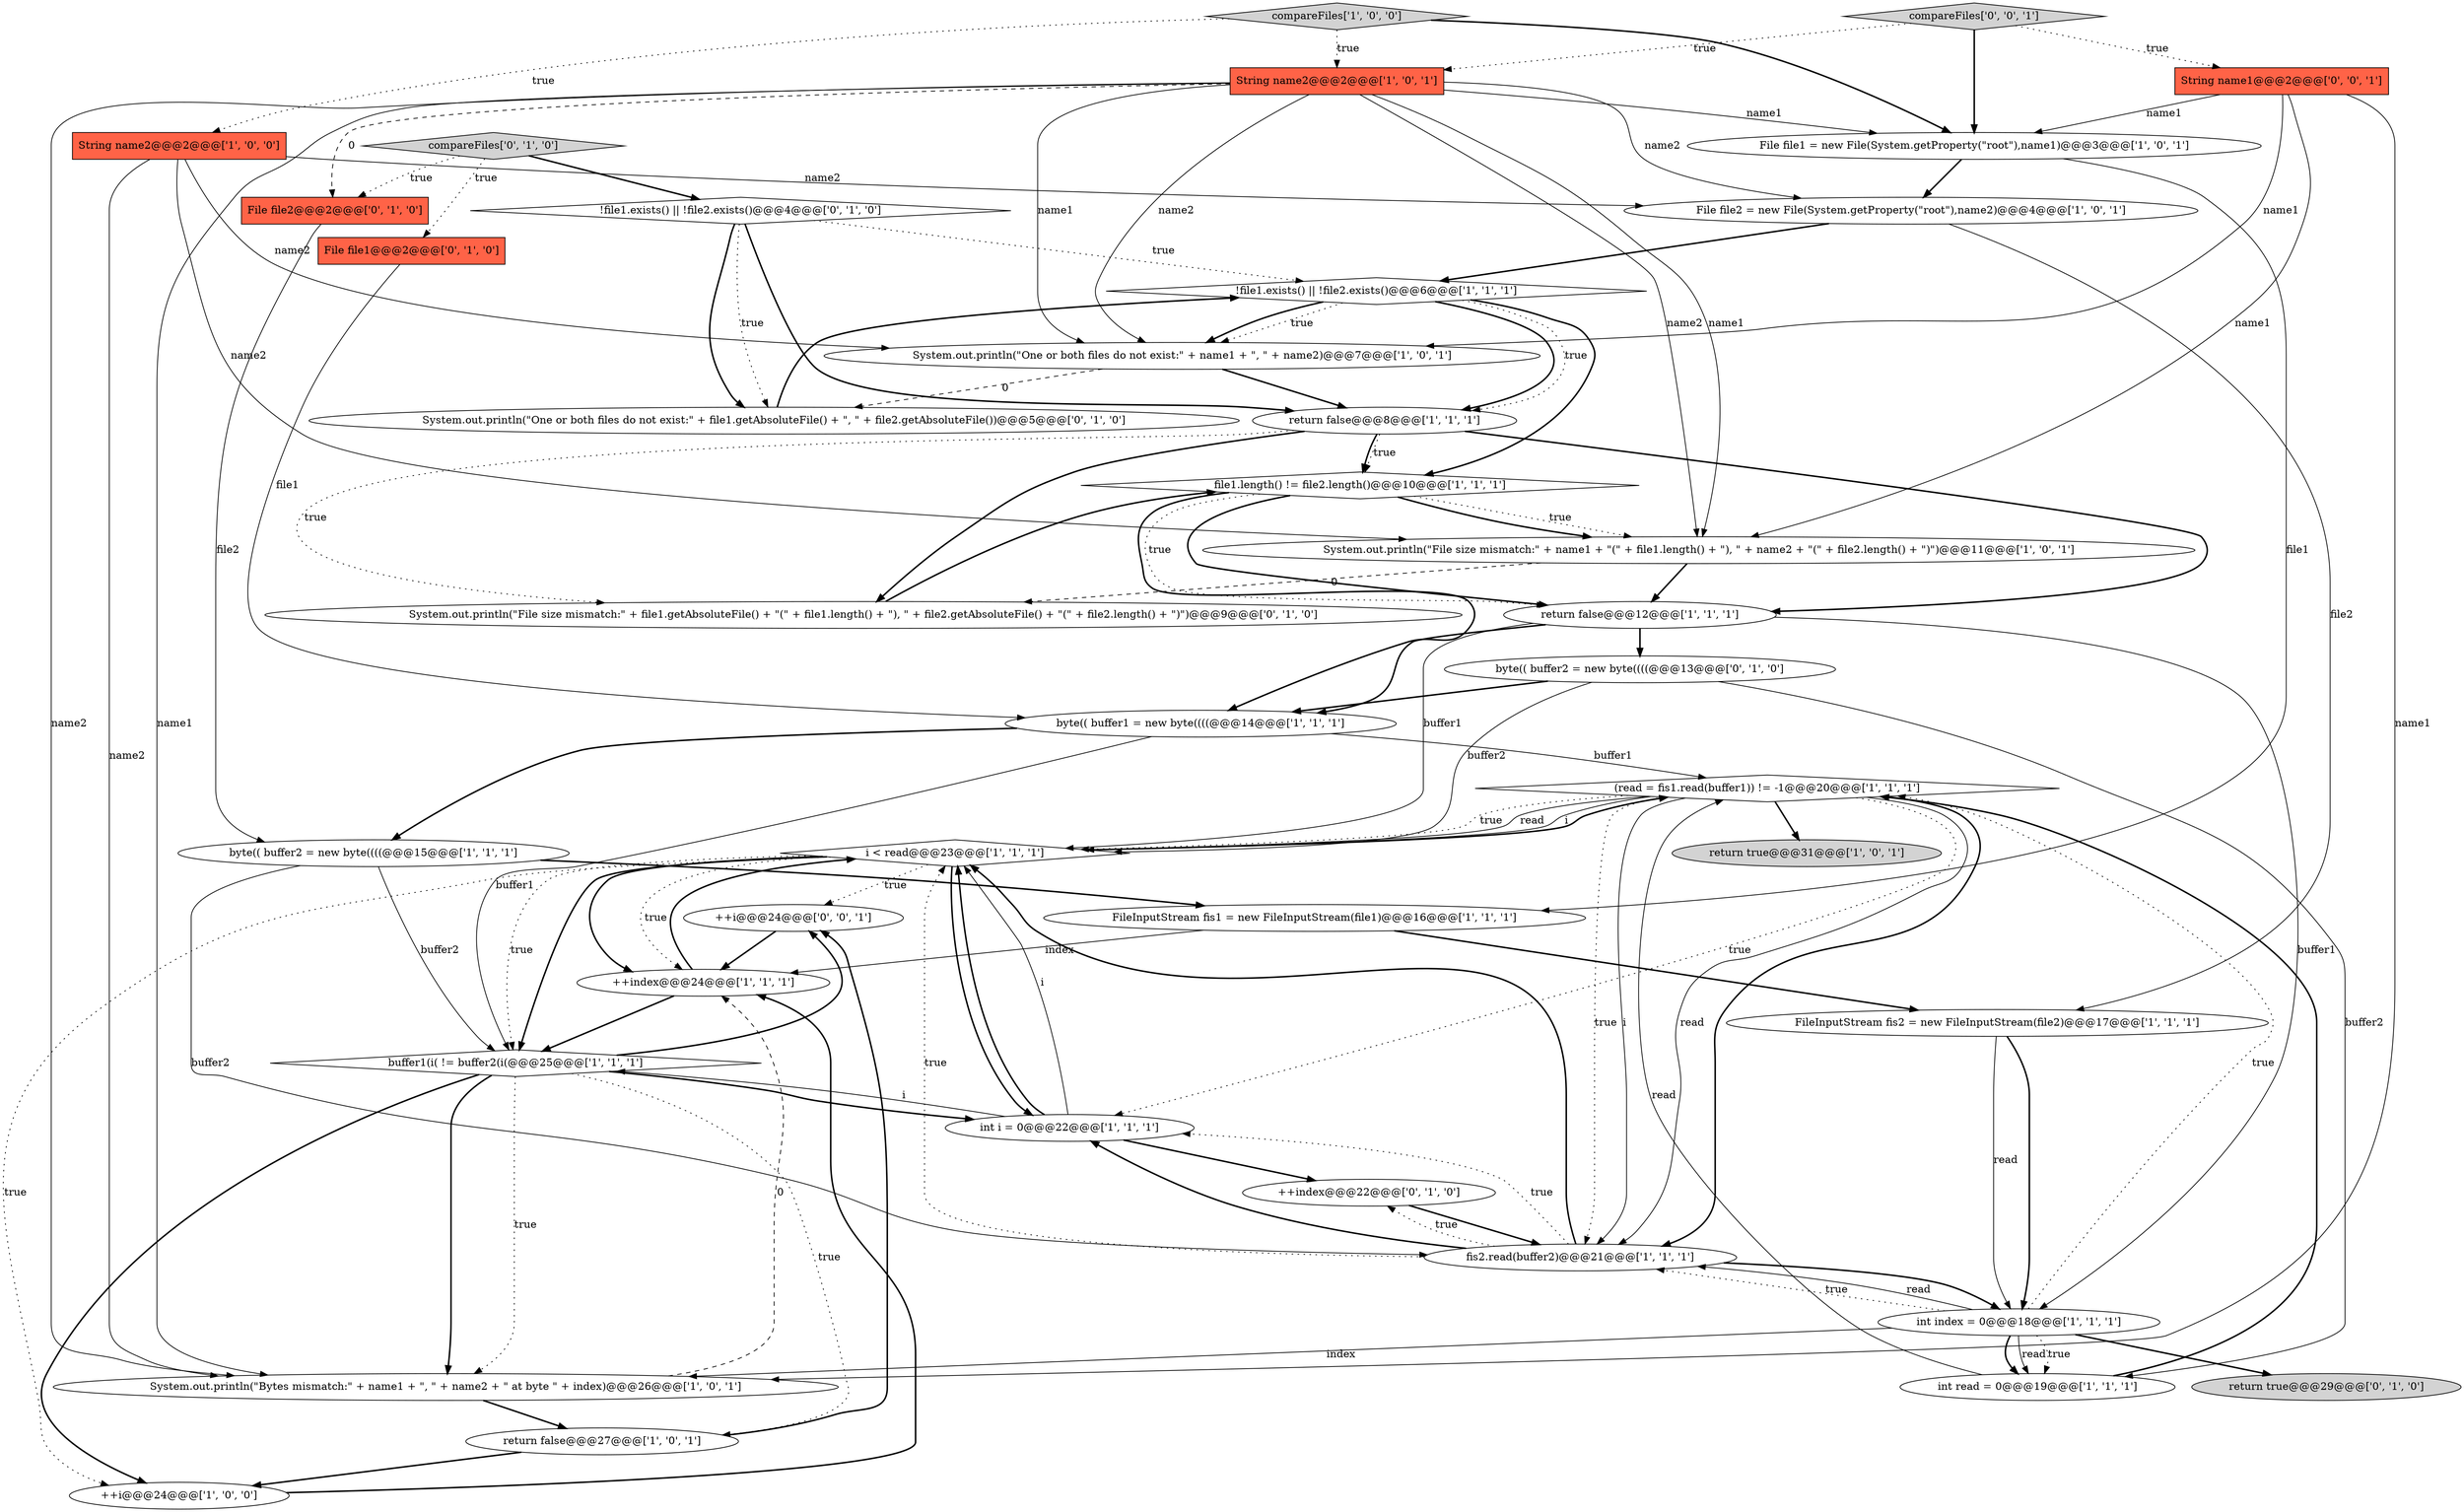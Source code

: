 digraph {
0 [style = filled, label = "return true@@@31@@@['1', '0', '1']", fillcolor = lightgray, shape = ellipse image = "AAA0AAABBB1BBB"];
13 [style = filled, label = "File file2 = new File(System.getProperty(\"root\"),name2)@@@4@@@['1', '0', '1']", fillcolor = white, shape = ellipse image = "AAA0AAABBB1BBB"];
38 [style = filled, label = "++i@@@24@@@['0', '0', '1']", fillcolor = white, shape = ellipse image = "AAA0AAABBB3BBB"];
28 [style = filled, label = "++index@@@22@@@['0', '1', '0']", fillcolor = white, shape = ellipse image = "AAA0AAABBB2BBB"];
19 [style = filled, label = "return false@@@27@@@['1', '0', '1']", fillcolor = white, shape = ellipse image = "AAA0AAABBB1BBB"];
27 [style = filled, label = "!file1.exists() || !file2.exists()@@@4@@@['0', '1', '0']", fillcolor = white, shape = diamond image = "AAA0AAABBB2BBB"];
30 [style = filled, label = "return true@@@29@@@['0', '1', '0']", fillcolor = lightgray, shape = ellipse image = "AAA0AAABBB2BBB"];
18 [style = filled, label = "++index@@@24@@@['1', '1', '1']", fillcolor = white, shape = ellipse image = "AAA0AAABBB1BBB"];
12 [style = filled, label = "byte(( buffer2 = new byte((((@@@15@@@['1', '1', '1']", fillcolor = white, shape = ellipse image = "AAA0AAABBB1BBB"];
32 [style = filled, label = "byte(( buffer2 = new byte((((@@@13@@@['0', '1', '0']", fillcolor = white, shape = ellipse image = "AAA0AAABBB2BBB"];
34 [style = filled, label = "File file2@@@2@@@['0', '1', '0']", fillcolor = tomato, shape = box image = "AAA1AAABBB2BBB"];
29 [style = filled, label = "compareFiles['0', '1', '0']", fillcolor = lightgray, shape = diamond image = "AAA0AAABBB2BBB"];
35 [style = filled, label = "System.out.println(\"One or both files do not exist:\" + file1.getAbsoluteFile() + \", \" + file2.getAbsoluteFile())@@@5@@@['0', '1', '0']", fillcolor = white, shape = ellipse image = "AAA1AAABBB2BBB"];
6 [style = filled, label = "i < read@@@23@@@['1', '1', '1']", fillcolor = white, shape = diamond image = "AAA0AAABBB1BBB"];
21 [style = filled, label = "fis2.read(buffer2)@@@21@@@['1', '1', '1']", fillcolor = white, shape = ellipse image = "AAA0AAABBB1BBB"];
2 [style = filled, label = "String name2@@@2@@@['1', '0', '0']", fillcolor = tomato, shape = box image = "AAA0AAABBB1BBB"];
5 [style = filled, label = "int i = 0@@@22@@@['1', '1', '1']", fillcolor = white, shape = ellipse image = "AAA0AAABBB1BBB"];
3 [style = filled, label = "compareFiles['1', '0', '0']", fillcolor = lightgray, shape = diamond image = "AAA0AAABBB1BBB"];
10 [style = filled, label = "byte(( buffer1 = new byte((((@@@14@@@['1', '1', '1']", fillcolor = white, shape = ellipse image = "AAA0AAABBB1BBB"];
14 [style = filled, label = "file1.length() != file2.length()@@@10@@@['1', '1', '1']", fillcolor = white, shape = diamond image = "AAA0AAABBB1BBB"];
16 [style = filled, label = "System.out.println(\"One or both files do not exist:\" + name1 + \", \" + name2)@@@7@@@['1', '0', '1']", fillcolor = white, shape = ellipse image = "AAA0AAABBB1BBB"];
17 [style = filled, label = "buffer1(i( != buffer2(i(@@@25@@@['1', '1', '1']", fillcolor = white, shape = diamond image = "AAA0AAABBB1BBB"];
9 [style = filled, label = "return false@@@8@@@['1', '1', '1']", fillcolor = white, shape = ellipse image = "AAA0AAABBB1BBB"];
24 [style = filled, label = "int read = 0@@@19@@@['1', '1', '1']", fillcolor = white, shape = ellipse image = "AAA0AAABBB1BBB"];
31 [style = filled, label = "File file1@@@2@@@['0', '1', '0']", fillcolor = tomato, shape = box image = "AAA0AAABBB2BBB"];
15 [style = filled, label = "(read = fis1.read(buffer1)) != -1@@@20@@@['1', '1', '1']", fillcolor = white, shape = diamond image = "AAA0AAABBB1BBB"];
11 [style = filled, label = "FileInputStream fis1 = new FileInputStream(file1)@@@16@@@['1', '1', '1']", fillcolor = white, shape = ellipse image = "AAA0AAABBB1BBB"];
20 [style = filled, label = "return false@@@12@@@['1', '1', '1']", fillcolor = white, shape = ellipse image = "AAA0AAABBB1BBB"];
25 [style = filled, label = "String name2@@@2@@@['1', '0', '1']", fillcolor = tomato, shape = box image = "AAA0AAABBB1BBB"];
26 [style = filled, label = "int index = 0@@@18@@@['1', '1', '1']", fillcolor = white, shape = ellipse image = "AAA0AAABBB1BBB"];
22 [style = filled, label = "System.out.println(\"File size mismatch:\" + name1 + \"(\" + file1.length() + \"), \" + name2 + \"(\" + file2.length() + \")\")@@@11@@@['1', '0', '1']", fillcolor = white, shape = ellipse image = "AAA0AAABBB1BBB"];
8 [style = filled, label = "File file1 = new File(System.getProperty(\"root\"),name1)@@@3@@@['1', '0', '1']", fillcolor = white, shape = ellipse image = "AAA0AAABBB1BBB"];
36 [style = filled, label = "compareFiles['0', '0', '1']", fillcolor = lightgray, shape = diamond image = "AAA0AAABBB3BBB"];
4 [style = filled, label = "++i@@@24@@@['1', '0', '0']", fillcolor = white, shape = ellipse image = "AAA0AAABBB1BBB"];
33 [style = filled, label = "System.out.println(\"File size mismatch:\" + file1.getAbsoluteFile() + \"(\" + file1.length() + \"), \" + file2.getAbsoluteFile() + \"(\" + file2.length() + \")\")@@@9@@@['0', '1', '0']", fillcolor = white, shape = ellipse image = "AAA1AAABBB2BBB"];
1 [style = filled, label = "!file1.exists() || !file2.exists()@@@6@@@['1', '1', '1']", fillcolor = white, shape = diamond image = "AAA0AAABBB1BBB"];
7 [style = filled, label = "FileInputStream fis2 = new FileInputStream(file2)@@@17@@@['1', '1', '1']", fillcolor = white, shape = ellipse image = "AAA0AAABBB1BBB"];
23 [style = filled, label = "System.out.println(\"Bytes mismatch:\" + name1 + \", \" + name2 + \" at byte \" + index)@@@26@@@['1', '0', '1']", fillcolor = white, shape = ellipse image = "AAA0AAABBB1BBB"];
37 [style = filled, label = "String name1@@@2@@@['0', '0', '1']", fillcolor = tomato, shape = box image = "AAA0AAABBB3BBB"];
28->21 [style = bold, label=""];
26->15 [style = dotted, label="true"];
32->24 [style = solid, label="buffer2"];
20->10 [style = bold, label=""];
6->38 [style = dotted, label="true"];
19->38 [style = bold, label=""];
22->20 [style = bold, label=""];
20->26 [style = solid, label="buffer1"];
21->5 [style = dotted, label="true"];
34->12 [style = solid, label="file2"];
17->4 [style = bold, label=""];
12->17 [style = solid, label="buffer2"];
6->4 [style = dotted, label="true"];
15->0 [style = bold, label=""];
21->26 [style = bold, label=""];
2->23 [style = solid, label="name2"];
36->8 [style = bold, label=""];
6->5 [style = bold, label=""];
9->14 [style = bold, label=""];
17->23 [style = bold, label=""];
29->31 [style = dotted, label="true"];
13->1 [style = bold, label=""];
5->28 [style = bold, label=""];
14->10 [style = bold, label=""];
12->21 [style = solid, label="buffer2"];
5->6 [style = bold, label=""];
37->22 [style = solid, label="name1"];
1->16 [style = dotted, label="true"];
26->24 [style = bold, label=""];
32->6 [style = solid, label="buffer2"];
23->18 [style = dashed, label="0"];
26->24 [style = solid, label="read"];
37->16 [style = solid, label="name1"];
24->15 [style = solid, label="read"];
1->9 [style = bold, label=""];
15->21 [style = solid, label="read"];
26->21 [style = dotted, label="true"];
11->18 [style = solid, label="index"];
6->15 [style = bold, label=""];
1->9 [style = dotted, label="true"];
2->22 [style = solid, label="name2"];
38->18 [style = bold, label=""];
9->20 [style = bold, label=""];
20->32 [style = bold, label=""];
5->6 [style = solid, label="i"];
25->23 [style = solid, label="name1"];
15->21 [style = bold, label=""];
1->14 [style = bold, label=""];
15->6 [style = dotted, label="true"];
6->17 [style = dotted, label="true"];
35->1 [style = bold, label=""];
13->7 [style = solid, label="file2"];
25->23 [style = solid, label="name2"];
10->17 [style = solid, label="buffer1"];
32->10 [style = bold, label=""];
3->8 [style = bold, label=""];
5->17 [style = solid, label="i"];
22->33 [style = dashed, label="0"];
14->20 [style = dotted, label="true"];
3->25 [style = dotted, label="true"];
14->22 [style = dotted, label="true"];
20->6 [style = solid, label="buffer1"];
31->10 [style = solid, label="file1"];
21->6 [style = bold, label=""];
16->35 [style = dashed, label="0"];
18->6 [style = bold, label=""];
27->1 [style = dotted, label="true"];
14->22 [style = bold, label=""];
15->21 [style = dotted, label="true"];
25->22 [style = solid, label="name2"];
6->18 [style = bold, label=""];
29->27 [style = bold, label=""];
15->6 [style = solid, label="read"];
27->9 [style = bold, label=""];
29->34 [style = dotted, label="true"];
25->8 [style = solid, label="name1"];
2->13 [style = solid, label="name2"];
15->5 [style = dotted, label="true"];
26->21 [style = solid, label="read"];
26->24 [style = dotted, label="true"];
8->13 [style = bold, label=""];
19->4 [style = bold, label=""];
6->18 [style = dotted, label="true"];
8->11 [style = solid, label="file1"];
33->14 [style = bold, label=""];
21->6 [style = dotted, label="true"];
15->21 [style = solid, label="i"];
25->34 [style = dashed, label="0"];
9->33 [style = dotted, label="true"];
21->28 [style = dotted, label="true"];
4->18 [style = bold, label=""];
10->15 [style = solid, label="buffer1"];
25->16 [style = solid, label="name2"];
17->19 [style = dotted, label="true"];
2->16 [style = solid, label="name2"];
36->25 [style = dotted, label="true"];
23->19 [style = bold, label=""];
9->14 [style = dotted, label="true"];
17->38 [style = bold, label=""];
24->15 [style = bold, label=""];
17->23 [style = dotted, label="true"];
15->6 [style = solid, label="i"];
14->20 [style = bold, label=""];
7->26 [style = bold, label=""];
6->17 [style = bold, label=""];
27->35 [style = bold, label=""];
11->7 [style = bold, label=""];
10->12 [style = bold, label=""];
27->35 [style = dotted, label="true"];
9->33 [style = bold, label=""];
36->37 [style = dotted, label="true"];
7->26 [style = solid, label="read"];
25->13 [style = solid, label="name2"];
3->2 [style = dotted, label="true"];
21->5 [style = bold, label=""];
37->23 [style = solid, label="name1"];
18->17 [style = bold, label=""];
12->11 [style = bold, label=""];
26->23 [style = solid, label="index"];
1->16 [style = bold, label=""];
37->8 [style = solid, label="name1"];
26->30 [style = bold, label=""];
17->5 [style = bold, label=""];
25->22 [style = solid, label="name1"];
25->16 [style = solid, label="name1"];
16->9 [style = bold, label=""];
}
